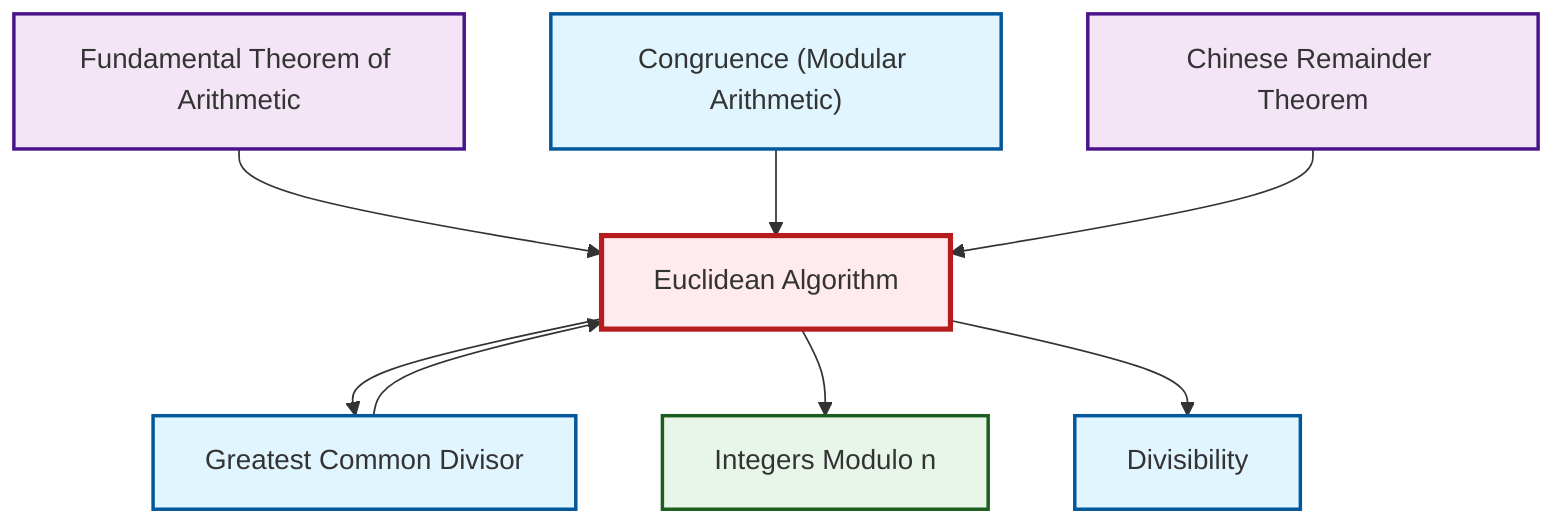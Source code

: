 graph TD
    classDef definition fill:#e1f5fe,stroke:#01579b,stroke-width:2px
    classDef theorem fill:#f3e5f5,stroke:#4a148c,stroke-width:2px
    classDef axiom fill:#fff3e0,stroke:#e65100,stroke-width:2px
    classDef example fill:#e8f5e9,stroke:#1b5e20,stroke-width:2px
    classDef current fill:#ffebee,stroke:#b71c1c,stroke-width:3px
    thm-euclidean-algorithm["Euclidean Algorithm"]:::theorem
    def-congruence["Congruence (Modular Arithmetic)"]:::definition
    def-gcd["Greatest Common Divisor"]:::definition
    def-divisibility["Divisibility"]:::definition
    thm-fundamental-arithmetic["Fundamental Theorem of Arithmetic"]:::theorem
    ex-quotient-integers-mod-n["Integers Modulo n"]:::example
    thm-chinese-remainder["Chinese Remainder Theorem"]:::theorem
    thm-fundamental-arithmetic --> thm-euclidean-algorithm
    def-congruence --> thm-euclidean-algorithm
    thm-chinese-remainder --> thm-euclidean-algorithm
    def-gcd --> thm-euclidean-algorithm
    thm-euclidean-algorithm --> def-gcd
    thm-euclidean-algorithm --> ex-quotient-integers-mod-n
    thm-euclidean-algorithm --> def-divisibility
    class thm-euclidean-algorithm current